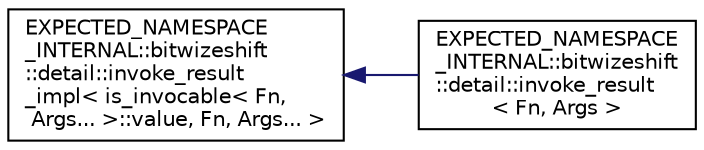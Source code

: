 digraph "Graphical Class Hierarchy"
{
  edge [fontname="Helvetica",fontsize="10",labelfontname="Helvetica",labelfontsize="10"];
  node [fontname="Helvetica",fontsize="10",shape=record];
  rankdir="LR";
  Node0 [label="EXPECTED_NAMESPACE\l_INTERNAL::bitwizeshift\l::detail::invoke_result\l_impl\< is_invocable\< Fn,\l Args... \>::value, Fn, Args... \>",height=0.2,width=0.4,color="black", fillcolor="white", style="filled",URL="$dd/d60/struct_e_x_p_e_c_t_e_d___n_a_m_e_s_p_a_c_e___i_n_t_e_r_n_a_l_1_1bitwizeshift_1_1detail_1_1invoke__result__impl.html"];
  Node0 -> Node1 [dir="back",color="midnightblue",fontsize="10",style="solid",fontname="Helvetica"];
  Node1 [label="EXPECTED_NAMESPACE\l_INTERNAL::bitwizeshift\l::detail::invoke_result\l\< Fn, Args \>",height=0.2,width=0.4,color="black", fillcolor="white", style="filled",URL="$d0/d95/struct_e_x_p_e_c_t_e_d___n_a_m_e_s_p_a_c_e___i_n_t_e_r_n_a_l_1_1bitwizeshift_1_1detail_1_1invoke__result.html"];
}
